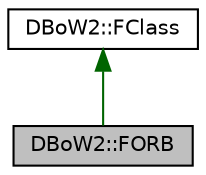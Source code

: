 digraph "DBoW2::FORB"
{
  edge [fontname="Helvetica",fontsize="10",labelfontname="Helvetica",labelfontsize="10"];
  node [fontname="Helvetica",fontsize="10",shape=record];
  Node0 [label="DBoW2::FORB",height=0.2,width=0.4,color="black", fillcolor="grey75", style="filled", fontcolor="black"];
  Node1 -> Node0 [dir="back",color="darkgreen",fontsize="10",style="solid",fontname="Helvetica"];
  Node1 [label="DBoW2::FClass",height=0.2,width=0.4,color="black", fillcolor="white", style="filled",URL="$class_d_bo_w2_1_1_f_class.html",tooltip="Generic class to encapsulate functions to manage descriptors. "];
}
